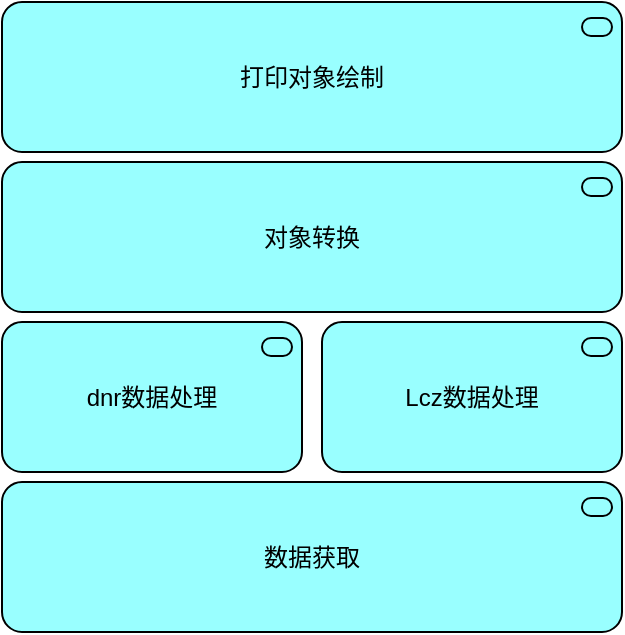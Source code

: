 <mxfile version="13.6.3" type="github">
  <diagram id="CNCVtCK-7Xj8NK3qWna4" name="第 1 页">
    <mxGraphModel dx="632" dy="680" grid="1" gridSize="10" guides="1" tooltips="1" connect="1" arrows="1" fold="1" page="1" pageScale="1" pageWidth="827" pageHeight="1169" math="0" shadow="0">
      <root>
        <mxCell id="0" />
        <mxCell id="1" parent="0" />
        <mxCell id="eKBay4dHtpdEemFwv7GU-10" value="dnr数据处理" style="html=1;outlineConnect=0;whiteSpace=wrap;fillColor=#99ffff;shape=mxgraph.archimate3.application;appType=serv;archiType=rounded" parent="1" vertex="1">
          <mxGeometry x="120" y="440" width="150" height="75" as="geometry" />
        </mxCell>
        <mxCell id="eKBay4dHtpdEemFwv7GU-11" value="Lcz数据处理" style="html=1;outlineConnect=0;whiteSpace=wrap;fillColor=#99ffff;shape=mxgraph.archimate3.application;appType=serv;archiType=rounded" parent="1" vertex="1">
          <mxGeometry x="280" y="440" width="150" height="75" as="geometry" />
        </mxCell>
        <mxCell id="eKBay4dHtpdEemFwv7GU-14" value="打印对象绘制" style="html=1;outlineConnect=0;whiteSpace=wrap;fillColor=#99ffff;shape=mxgraph.archimate3.application;appType=serv;archiType=rounded" parent="1" vertex="1">
          <mxGeometry x="120" y="280" width="310" height="75" as="geometry" />
        </mxCell>
        <mxCell id="iUVQh0ZkDzZZy0ABxMZa-1" value="对象转换" style="html=1;outlineConnect=0;whiteSpace=wrap;fillColor=#99ffff;shape=mxgraph.archimate3.application;appType=serv;archiType=rounded" vertex="1" parent="1">
          <mxGeometry x="120" y="360" width="310" height="75" as="geometry" />
        </mxCell>
        <mxCell id="iUVQh0ZkDzZZy0ABxMZa-2" value="数据获取" style="html=1;outlineConnect=0;whiteSpace=wrap;fillColor=#99ffff;shape=mxgraph.archimate3.application;appType=serv;archiType=rounded" vertex="1" parent="1">
          <mxGeometry x="120" y="520" width="310" height="75" as="geometry" />
        </mxCell>
      </root>
    </mxGraphModel>
  </diagram>
</mxfile>
